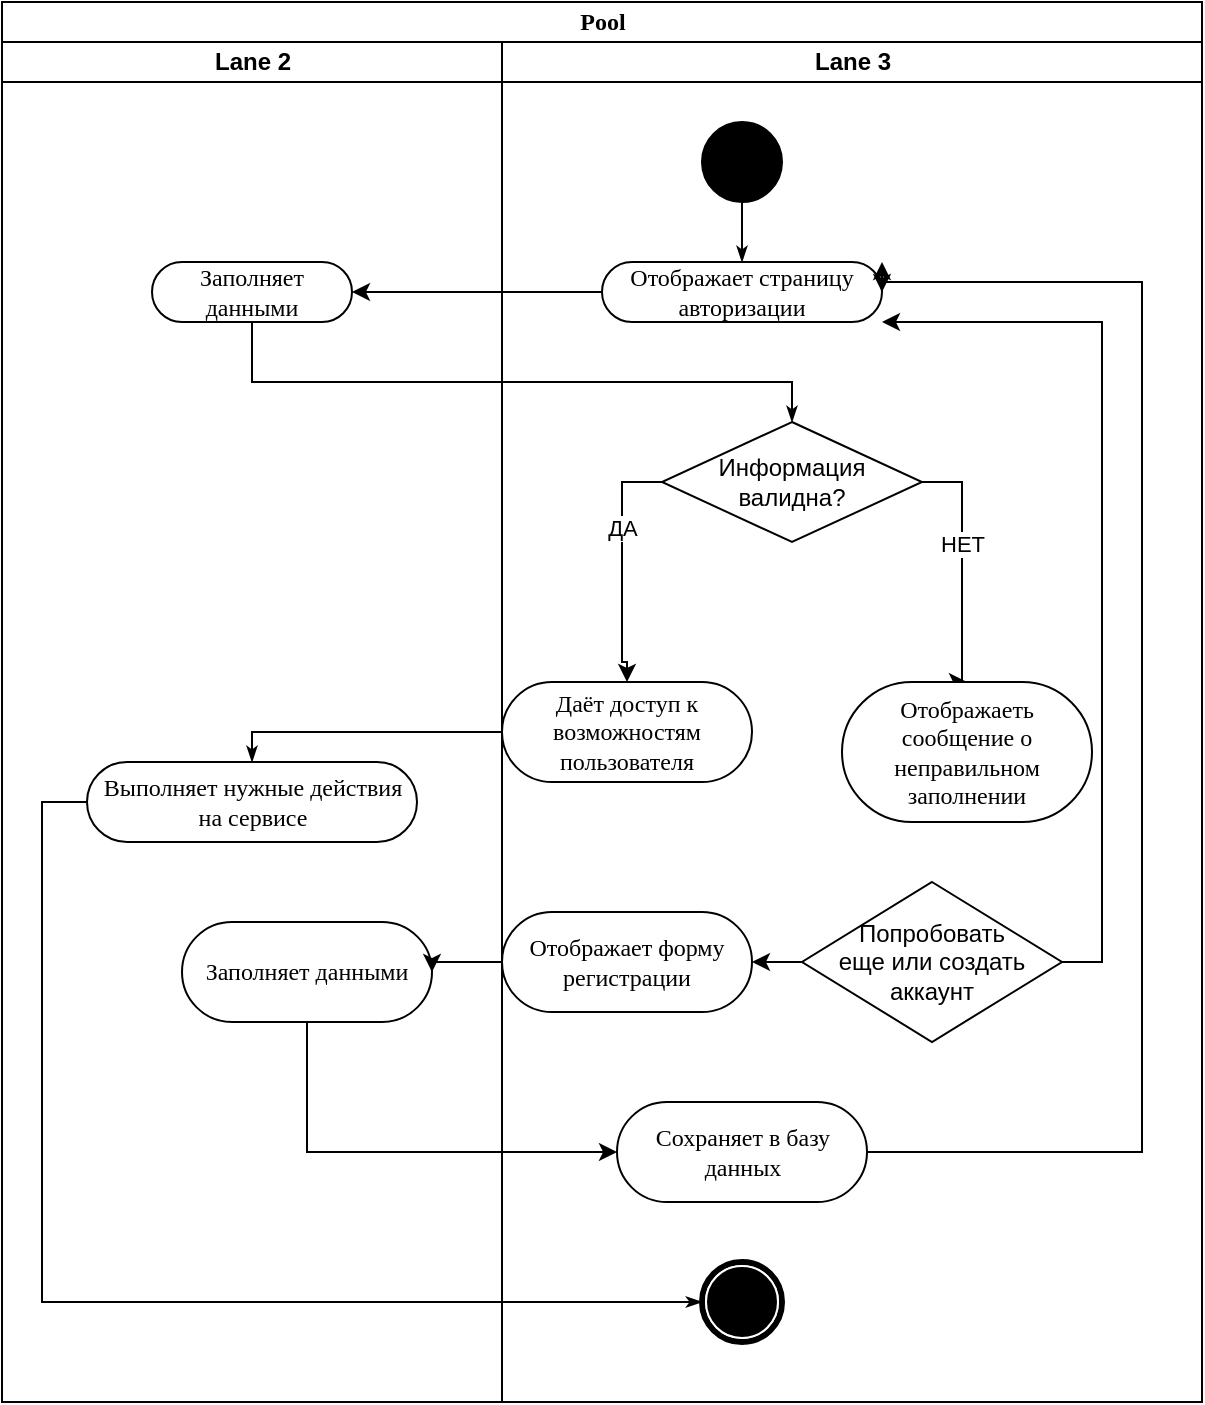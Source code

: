 <mxfile version="21.8.0" type="device">
  <diagram name="Page-1" id="0783ab3e-0a74-02c8-0abd-f7b4e66b4bec">
    <mxGraphModel dx="1002" dy="575" grid="1" gridSize="10" guides="1" tooltips="1" connect="1" arrows="1" fold="1" page="1" pageScale="1" pageWidth="850" pageHeight="1100" background="none" math="0" shadow="0">
      <root>
        <mxCell id="0" />
        <mxCell id="1" parent="0" />
        <mxCell id="1c1d494c118603dd-1" value="Pool" style="swimlane;html=1;childLayout=stackLayout;startSize=20;rounded=0;shadow=0;comic=0;labelBackgroundColor=none;strokeWidth=1;fontFamily=Verdana;fontSize=12;align=center;" parent="1" vertex="1">
          <mxGeometry x="40" y="20" width="600" height="700" as="geometry" />
        </mxCell>
        <mxCell id="1c1d494c118603dd-3" value="Lane 2" style="swimlane;html=1;startSize=20;" parent="1c1d494c118603dd-1" vertex="1">
          <mxGeometry y="20" width="250" height="680" as="geometry" />
        </mxCell>
        <mxCell id="1c1d494c118603dd-16" value="Выполняет нужные действия на сервисе" style="rounded=1;whiteSpace=wrap;html=1;shadow=0;comic=0;labelBackgroundColor=none;strokeWidth=1;fontFamily=Verdana;fontSize=12;align=center;arcSize=50;" parent="1c1d494c118603dd-3" vertex="1">
          <mxGeometry x="42.5" y="360" width="165" height="40" as="geometry" />
        </mxCell>
        <mxCell id="1c1d494c118603dd-5" value="Заполняет данными" style="rounded=1;whiteSpace=wrap;html=1;shadow=0;comic=0;labelBackgroundColor=none;strokeWidth=1;fontFamily=Verdana;fontSize=12;align=center;arcSize=50;" parent="1c1d494c118603dd-3" vertex="1">
          <mxGeometry x="75" y="110" width="100" height="30" as="geometry" />
        </mxCell>
        <mxCell id="bhRAheqfS7fk0tuVAkm5-64" value="Заполняет данными" style="rounded=1;whiteSpace=wrap;html=1;shadow=0;comic=0;labelBackgroundColor=none;strokeWidth=1;fontFamily=Verdana;fontSize=12;align=center;arcSize=50;" vertex="1" parent="1c1d494c118603dd-3">
          <mxGeometry x="90" y="440" width="125" height="50" as="geometry" />
        </mxCell>
        <mxCell id="1c1d494c118603dd-33" style="rounded=0;html=1;labelBackgroundColor=none;startArrow=none;startFill=0;startSize=5;endArrow=classicThin;endFill=1;endSize=5;jettySize=auto;orthogonalLoop=1;strokeWidth=1;fontFamily=Verdana;fontSize=12;entryX=0.5;entryY=0;entryDx=0;entryDy=0;" parent="1c1d494c118603dd-1" source="1c1d494c118603dd-5" target="bhRAheqfS7fk0tuVAkm5-2" edge="1">
          <mxGeometry relative="1" as="geometry">
            <Array as="points">
              <mxPoint x="125" y="190" />
              <mxPoint x="395" y="190" />
            </Array>
          </mxGeometry>
        </mxCell>
        <mxCell id="bhRAheqfS7fk0tuVAkm5-1" style="edgeStyle=orthogonalEdgeStyle;rounded=0;orthogonalLoop=1;jettySize=auto;html=1;exitX=0;exitY=0.5;exitDx=0;exitDy=0;entryX=1;entryY=0.5;entryDx=0;entryDy=0;" edge="1" parent="1c1d494c118603dd-1" source="60571a20871a0731-8" target="1c1d494c118603dd-5">
          <mxGeometry relative="1" as="geometry" />
        </mxCell>
        <mxCell id="1c1d494c118603dd-4" value="Lane 3" style="swimlane;html=1;startSize=20;" parent="1c1d494c118603dd-1" vertex="1">
          <mxGeometry x="250" y="20" width="350" height="680" as="geometry" />
        </mxCell>
        <mxCell id="1c1d494c118603dd-27" style="edgeStyle=orthogonalEdgeStyle;rounded=0;html=1;labelBackgroundColor=none;startArrow=none;startFill=0;startSize=5;endArrow=classicThin;endFill=1;endSize=5;jettySize=auto;orthogonalLoop=1;strokeWidth=1;fontFamily=Verdana;fontSize=12" parent="1c1d494c118603dd-4" source="60571a20871a0731-4" target="60571a20871a0731-8" edge="1">
          <mxGeometry relative="1" as="geometry" />
        </mxCell>
        <mxCell id="60571a20871a0731-4" value="" style="ellipse;whiteSpace=wrap;html=1;rounded=0;shadow=0;comic=0;labelBackgroundColor=none;strokeWidth=1;fillColor=#000000;fontFamily=Verdana;fontSize=12;align=center;" parent="1c1d494c118603dd-4" vertex="1">
          <mxGeometry x="100" y="40" width="40" height="40" as="geometry" />
        </mxCell>
        <mxCell id="60571a20871a0731-8" value="Отображает страницу авторизации" style="rounded=1;whiteSpace=wrap;html=1;shadow=0;comic=0;labelBackgroundColor=none;strokeWidth=1;fontFamily=Verdana;fontSize=12;align=center;arcSize=50;" parent="1c1d494c118603dd-4" vertex="1">
          <mxGeometry x="50" y="110" width="140" height="30" as="geometry" />
        </mxCell>
        <mxCell id="1c1d494c118603dd-8" value="Даёт доступ к возможностям пользователя" style="rounded=1;whiteSpace=wrap;html=1;shadow=0;comic=0;labelBackgroundColor=none;strokeWidth=1;fontFamily=Verdana;fontSize=12;align=center;arcSize=50;" parent="1c1d494c118603dd-4" vertex="1">
          <mxGeometry y="320" width="125" height="50" as="geometry" />
        </mxCell>
        <mxCell id="bhRAheqfS7fk0tuVAkm5-5" style="edgeStyle=orthogonalEdgeStyle;rounded=0;orthogonalLoop=1;jettySize=auto;html=1;exitX=0;exitY=0.5;exitDx=0;exitDy=0;entryX=0.5;entryY=0;entryDx=0;entryDy=0;" edge="1" parent="1c1d494c118603dd-4" source="bhRAheqfS7fk0tuVAkm5-2" target="1c1d494c118603dd-8">
          <mxGeometry relative="1" as="geometry">
            <mxPoint x="35" y="290" as="targetPoint" />
            <Array as="points">
              <mxPoint x="60" y="220" />
              <mxPoint x="60" y="310" />
              <mxPoint x="63" y="310" />
            </Array>
          </mxGeometry>
        </mxCell>
        <mxCell id="bhRAheqfS7fk0tuVAkm5-56" value="ДА" style="edgeLabel;html=1;align=center;verticalAlign=middle;resizable=0;points=[];" vertex="1" connectable="0" parent="bhRAheqfS7fk0tuVAkm5-5">
          <mxGeometry x="-0.308" relative="1" as="geometry">
            <mxPoint as="offset" />
          </mxGeometry>
        </mxCell>
        <mxCell id="60571a20871a0731-5" value="" style="shape=mxgraph.bpmn.shape;html=1;verticalLabelPosition=bottom;labelBackgroundColor=#ffffff;verticalAlign=top;perimeter=ellipsePerimeter;outline=end;symbol=terminate;rounded=0;shadow=0;comic=0;strokeWidth=1;fontFamily=Verdana;fontSize=12;align=center;" parent="1c1d494c118603dd-4" vertex="1">
          <mxGeometry x="100" y="610" width="40" height="40" as="geometry" />
        </mxCell>
        <mxCell id="bhRAheqfS7fk0tuVAkm5-55" style="edgeStyle=orthogonalEdgeStyle;rounded=0;orthogonalLoop=1;jettySize=auto;html=1;exitX=1;exitY=0.5;exitDx=0;exitDy=0;entryX=0.5;entryY=0;entryDx=0;entryDy=0;" edge="1" parent="1c1d494c118603dd-4" source="bhRAheqfS7fk0tuVAkm5-2" target="bhRAheqfS7fk0tuVAkm5-54">
          <mxGeometry relative="1" as="geometry">
            <Array as="points">
              <mxPoint x="230" y="220" />
              <mxPoint x="230" y="320" />
            </Array>
          </mxGeometry>
        </mxCell>
        <mxCell id="bhRAheqfS7fk0tuVAkm5-57" value="НЕТ" style="edgeLabel;html=1;align=center;verticalAlign=middle;resizable=0;points=[];" vertex="1" connectable="0" parent="bhRAheqfS7fk0tuVAkm5-55">
          <mxGeometry x="-0.179" relative="1" as="geometry">
            <mxPoint as="offset" />
          </mxGeometry>
        </mxCell>
        <mxCell id="bhRAheqfS7fk0tuVAkm5-2" value="Информация валидна?" style="rhombus;whiteSpace=wrap;html=1;fillColor=none;" vertex="1" parent="1c1d494c118603dd-4">
          <mxGeometry x="80" y="190" width="130" height="60" as="geometry" />
        </mxCell>
        <mxCell id="bhRAheqfS7fk0tuVAkm5-54" value="Отображаеть сообщение о неправильном заполнении" style="rounded=1;whiteSpace=wrap;html=1;shadow=0;comic=0;labelBackgroundColor=none;strokeWidth=1;fontFamily=Verdana;fontSize=12;align=center;arcSize=50;" vertex="1" parent="1c1d494c118603dd-4">
          <mxGeometry x="170" y="320" width="125" height="70" as="geometry" />
        </mxCell>
        <mxCell id="bhRAheqfS7fk0tuVAkm5-59" style="edgeStyle=orthogonalEdgeStyle;rounded=0;orthogonalLoop=1;jettySize=auto;html=1;exitX=1;exitY=0.5;exitDx=0;exitDy=0;entryX=1;entryY=1;entryDx=0;entryDy=0;" edge="1" parent="1c1d494c118603dd-4" source="bhRAheqfS7fk0tuVAkm5-58" target="60571a20871a0731-8">
          <mxGeometry relative="1" as="geometry">
            <Array as="points">
              <mxPoint x="300" y="460" />
              <mxPoint x="300" y="140" />
            </Array>
          </mxGeometry>
        </mxCell>
        <mxCell id="bhRAheqfS7fk0tuVAkm5-58" value="Попробовать &lt;br&gt;еще&amp;nbsp;или создать аккаунт" style="rhombus;whiteSpace=wrap;html=1;fillColor=none;" vertex="1" parent="1c1d494c118603dd-4">
          <mxGeometry x="150" y="420" width="130" height="80" as="geometry" />
        </mxCell>
        <mxCell id="bhRAheqfS7fk0tuVAkm5-63" value="" style="edgeStyle=orthogonalEdgeStyle;rounded=0;orthogonalLoop=1;jettySize=auto;html=1;" edge="1" parent="1c1d494c118603dd-4" source="bhRAheqfS7fk0tuVAkm5-58" target="bhRAheqfS7fk0tuVAkm5-62">
          <mxGeometry relative="1" as="geometry" />
        </mxCell>
        <mxCell id="bhRAheqfS7fk0tuVAkm5-62" value="Отображает форму регистрации" style="rounded=1;whiteSpace=wrap;html=1;shadow=0;comic=0;labelBackgroundColor=none;strokeWidth=1;fontFamily=Verdana;fontSize=12;align=center;arcSize=50;" vertex="1" parent="1c1d494c118603dd-4">
          <mxGeometry y="435" width="125" height="50" as="geometry" />
        </mxCell>
        <mxCell id="bhRAheqfS7fk0tuVAkm5-68" style="edgeStyle=orthogonalEdgeStyle;rounded=0;orthogonalLoop=1;jettySize=auto;html=1;exitX=1;exitY=0.5;exitDx=0;exitDy=0;entryX=1;entryY=0.5;entryDx=0;entryDy=0;" edge="1" parent="1c1d494c118603dd-4" source="bhRAheqfS7fk0tuVAkm5-65" target="60571a20871a0731-8">
          <mxGeometry relative="1" as="geometry">
            <Array as="points">
              <mxPoint x="320" y="555" />
              <mxPoint x="320" y="120" />
              <mxPoint x="190" y="120" />
            </Array>
          </mxGeometry>
        </mxCell>
        <mxCell id="bhRAheqfS7fk0tuVAkm5-65" value="Сохраняет в базу данных" style="rounded=1;whiteSpace=wrap;html=1;shadow=0;comic=0;labelBackgroundColor=none;strokeWidth=1;fontFamily=Verdana;fontSize=12;align=center;arcSize=50;" vertex="1" parent="1c1d494c118603dd-4">
          <mxGeometry x="57.5" y="530" width="125" height="50" as="geometry" />
        </mxCell>
        <mxCell id="bhRAheqfS7fk0tuVAkm5-69" style="edgeStyle=orthogonalEdgeStyle;rounded=0;orthogonalLoop=1;jettySize=auto;html=1;exitX=1;exitY=0.5;exitDx=0;exitDy=0;entryX=1;entryY=0;entryDx=0;entryDy=0;" edge="1" parent="1c1d494c118603dd-4" source="60571a20871a0731-8" target="60571a20871a0731-8">
          <mxGeometry relative="1" as="geometry" />
        </mxCell>
        <mxCell id="1c1d494c118603dd-41" style="edgeStyle=none;rounded=0;html=1;labelBackgroundColor=none;startArrow=none;startFill=0;startSize=5;endArrow=classicThin;endFill=1;endSize=5;jettySize=auto;orthogonalLoop=1;strokeWidth=1;fontFamily=Verdana;fontSize=12;exitX=0;exitY=0.5;exitDx=0;exitDy=0;" parent="1c1d494c118603dd-1" source="1c1d494c118603dd-8" target="1c1d494c118603dd-16" edge="1">
          <mxGeometry relative="1" as="geometry">
            <mxPoint x="154.643" y="560" as="sourcePoint" />
            <Array as="points">
              <mxPoint x="125" y="365" />
            </Array>
          </mxGeometry>
        </mxCell>
        <mxCell id="1c1d494c118603dd-45" style="edgeStyle=none;rounded=0;html=1;labelBackgroundColor=none;startArrow=none;startFill=0;startSize=5;endArrow=classicThin;endFill=1;endSize=5;jettySize=auto;orthogonalLoop=1;strokeWidth=1;fontFamily=Verdana;fontSize=12;exitX=0;exitY=0.5;exitDx=0;exitDy=0;" parent="1c1d494c118603dd-1" source="1c1d494c118603dd-16" target="60571a20871a0731-5" edge="1">
          <mxGeometry relative="1" as="geometry">
            <mxPoint x="370" y="860" as="sourcePoint" />
            <Array as="points">
              <mxPoint x="20" y="400" />
              <mxPoint x="20" y="650" />
            </Array>
          </mxGeometry>
        </mxCell>
        <mxCell id="bhRAheqfS7fk0tuVAkm5-66" style="edgeStyle=orthogonalEdgeStyle;rounded=0;orthogonalLoop=1;jettySize=auto;html=1;exitX=0;exitY=0.5;exitDx=0;exitDy=0;entryX=1;entryY=0.5;entryDx=0;entryDy=0;" edge="1" parent="1c1d494c118603dd-1" source="bhRAheqfS7fk0tuVAkm5-62" target="bhRAheqfS7fk0tuVAkm5-64">
          <mxGeometry relative="1" as="geometry" />
        </mxCell>
        <mxCell id="bhRAheqfS7fk0tuVAkm5-67" style="edgeStyle=orthogonalEdgeStyle;rounded=0;orthogonalLoop=1;jettySize=auto;html=1;exitX=0.5;exitY=1;exitDx=0;exitDy=0;entryX=0;entryY=0.5;entryDx=0;entryDy=0;" edge="1" parent="1c1d494c118603dd-1" source="bhRAheqfS7fk0tuVAkm5-64" target="bhRAheqfS7fk0tuVAkm5-65">
          <mxGeometry relative="1" as="geometry" />
        </mxCell>
      </root>
    </mxGraphModel>
  </diagram>
</mxfile>
